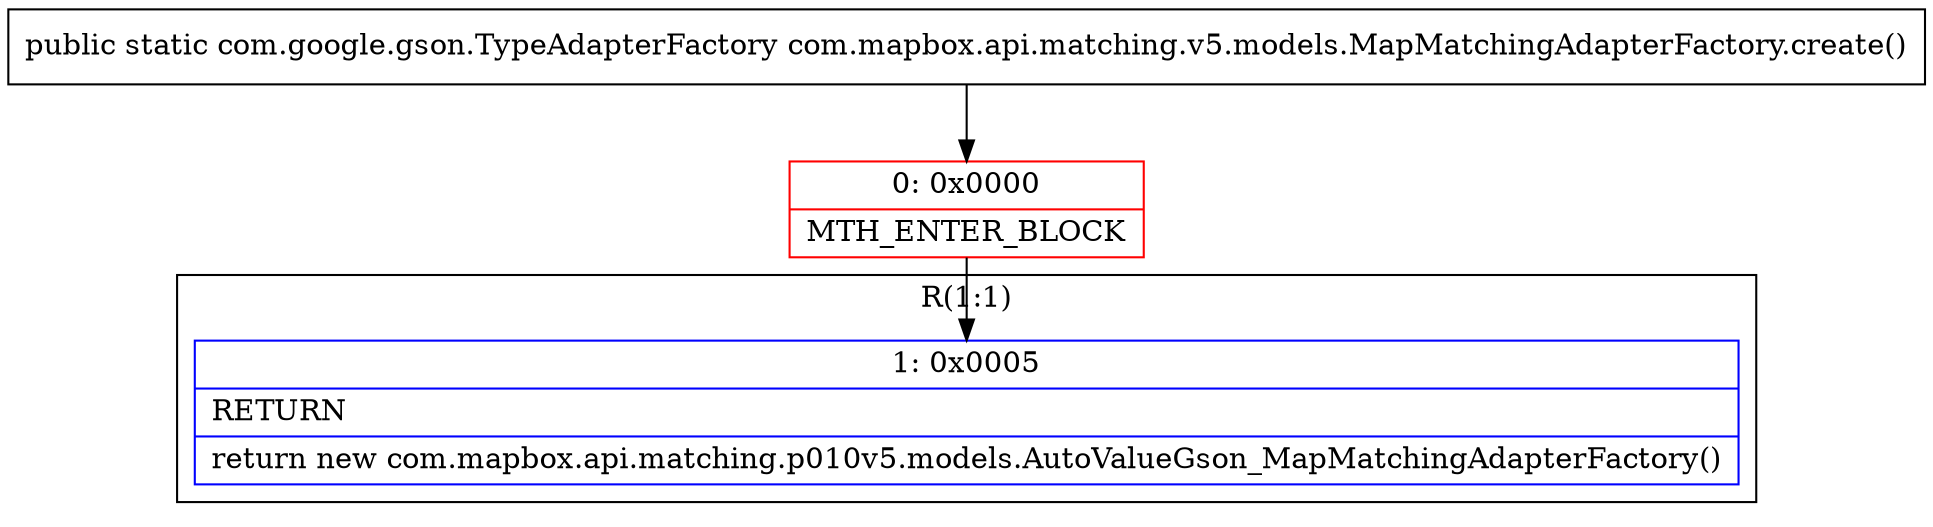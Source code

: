 digraph "CFG forcom.mapbox.api.matching.v5.models.MapMatchingAdapterFactory.create()Lcom\/google\/gson\/TypeAdapterFactory;" {
subgraph cluster_Region_163433834 {
label = "R(1:1)";
node [shape=record,color=blue];
Node_1 [shape=record,label="{1\:\ 0x0005|RETURN\l|return new com.mapbox.api.matching.p010v5.models.AutoValueGson_MapMatchingAdapterFactory()\l}"];
}
Node_0 [shape=record,color=red,label="{0\:\ 0x0000|MTH_ENTER_BLOCK\l}"];
MethodNode[shape=record,label="{public static com.google.gson.TypeAdapterFactory com.mapbox.api.matching.v5.models.MapMatchingAdapterFactory.create() }"];
MethodNode -> Node_0;
Node_0 -> Node_1;
}

